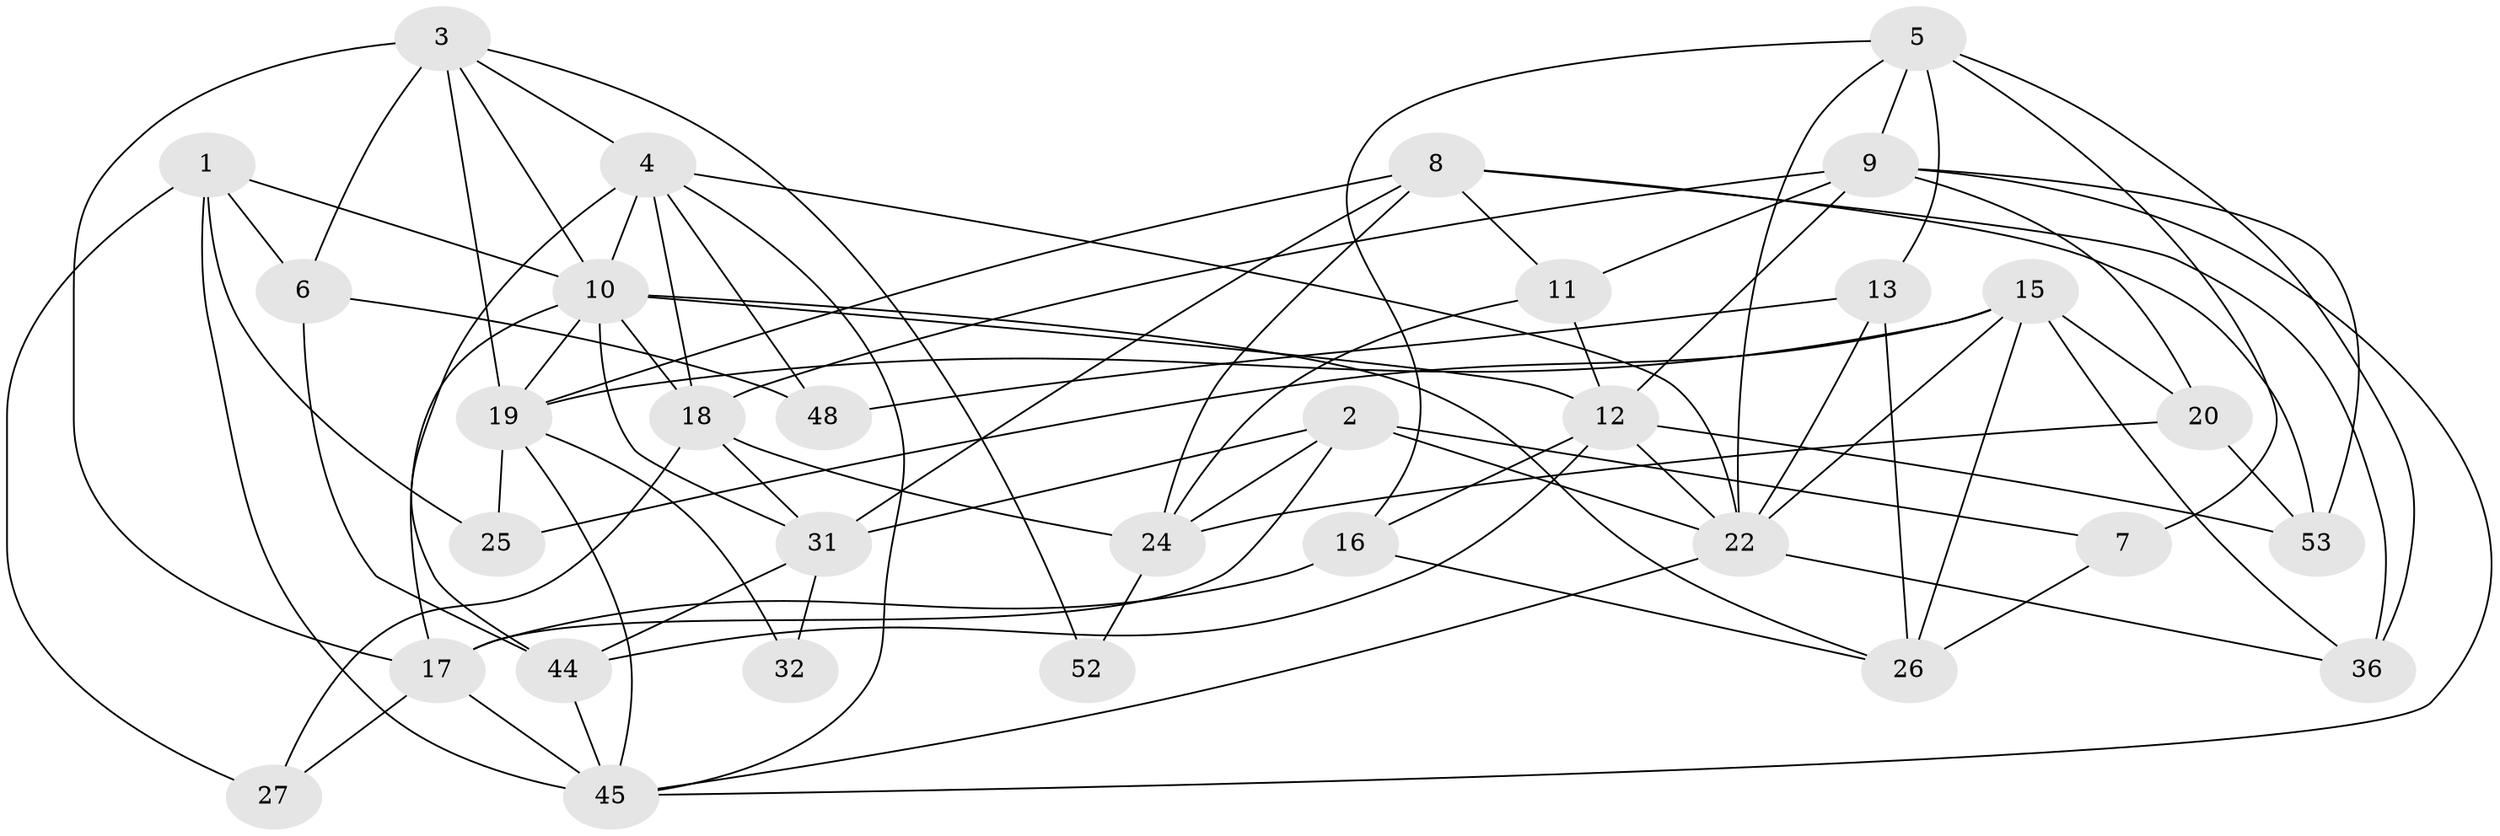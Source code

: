 // original degree distribution, {5: 0.2, 4: 0.2909090909090909, 2: 0.10909090909090909, 6: 0.10909090909090909, 8: 0.01818181818181818, 3: 0.2727272727272727}
// Generated by graph-tools (version 1.1) at 2025/41/03/06/25 10:41:53]
// undirected, 32 vertices, 82 edges
graph export_dot {
graph [start="1"]
  node [color=gray90,style=filled];
  1 [super="+37"];
  2;
  3 [super="+35"];
  4 [super="+28"];
  5 [super="+14"];
  6 [super="+38"];
  7 [super="+29"];
  8 [super="+54"];
  9 [super="+23"];
  10 [super="+42"];
  11 [super="+40"];
  12 [super="+21"];
  13 [super="+46"];
  15 [super="+34"];
  16 [super="+30"];
  17 [super="+50"];
  18;
  19 [super="+51"];
  20 [super="+39"];
  22 [super="+33"];
  24 [super="+43"];
  25;
  26 [super="+49"];
  27;
  31 [super="+41"];
  32;
  36;
  44 [super="+47"];
  45 [super="+55"];
  48;
  52;
  53;
  1 -- 45;
  1 -- 25;
  1 -- 6;
  1 -- 27;
  1 -- 10;
  2 -- 31;
  2 -- 22;
  2 -- 17;
  2 -- 7;
  2 -- 24;
  3 -- 19;
  3 -- 52;
  3 -- 10;
  3 -- 17;
  3 -- 4;
  3 -- 6;
  4 -- 45;
  4 -- 44;
  4 -- 48;
  4 -- 18;
  4 -- 22;
  4 -- 10 [weight=2];
  5 -- 7;
  5 -- 13;
  5 -- 22;
  5 -- 9;
  5 -- 36;
  5 -- 16;
  6 -- 48;
  6 -- 44;
  7 -- 26;
  8 -- 53;
  8 -- 36;
  8 -- 31;
  8 -- 19;
  8 -- 24;
  8 -- 11;
  9 -- 18;
  9 -- 53;
  9 -- 12;
  9 -- 11;
  9 -- 20;
  9 -- 45;
  10 -- 31;
  10 -- 12;
  10 -- 18;
  10 -- 26 [weight=2];
  10 -- 17;
  10 -- 19;
  11 -- 12;
  11 -- 24;
  12 -- 44;
  12 -- 53;
  12 -- 22;
  12 -- 16;
  13 -- 48;
  13 -- 22;
  13 -- 26;
  15 -- 22;
  15 -- 20;
  15 -- 26;
  15 -- 25;
  15 -- 19;
  15 -- 36;
  16 -- 26;
  16 -- 17;
  17 -- 27;
  17 -- 45;
  18 -- 24;
  18 -- 27;
  18 -- 31;
  19 -- 25;
  19 -- 32;
  19 -- 45;
  20 -- 24 [weight=2];
  20 -- 53;
  22 -- 36;
  22 -- 45;
  24 -- 52;
  31 -- 32;
  31 -- 44;
  44 -- 45 [weight=2];
}
